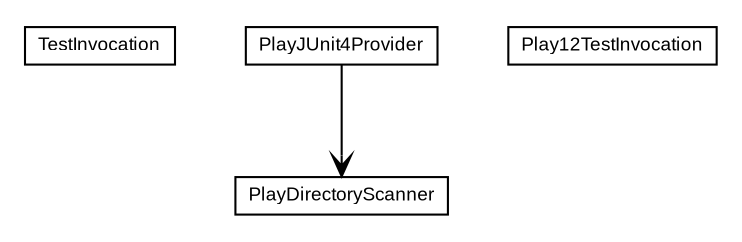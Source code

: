 #!/usr/local/bin/dot
#
# Class diagram 
# Generated by UmlGraph version 4.6 (http://www.spinellis.gr/sw/umlgraph)
#

digraph G {
	edge [fontname="arial",fontsize=10,labelfontname="arial",labelfontsize=10];
	node [fontname="arial",fontsize=10,shape=plaintext];
	// com.google.code.play.surefire.junit4.TestInvocation
	c321 [label=<<table border="0" cellborder="1" cellspacing="0" cellpadding="2" port="p" href="./TestInvocation.html">
		<tr><td><table border="0" cellspacing="0" cellpadding="1">
			<tr><td> TestInvocation </td></tr>
		</table></td></tr>
		</table>>, fontname="arial", fontcolor="black", fontsize=9.0];
	// com.google.code.play.surefire.junit4.PlayJUnit4Provider
	c322 [label=<<table border="0" cellborder="1" cellspacing="0" cellpadding="2" port="p" href="./PlayJUnit4Provider.html">
		<tr><td><table border="0" cellspacing="0" cellpadding="1">
			<tr><td> PlayJUnit4Provider </td></tr>
		</table></td></tr>
		</table>>, fontname="arial", fontcolor="black", fontsize=9.0];
	// com.google.code.play.surefire.junit4.PlayDirectoryScanner
	c323 [label=<<table border="0" cellborder="1" cellspacing="0" cellpadding="2" port="p" href="./PlayDirectoryScanner.html">
		<tr><td><table border="0" cellspacing="0" cellpadding="1">
			<tr><td> PlayDirectoryScanner </td></tr>
		</table></td></tr>
		</table>>, fontname="arial", fontcolor="black", fontsize=9.0];
	// com.google.code.play.surefire.junit4.Play12TestInvocation
	c324 [label=<<table border="0" cellborder="1" cellspacing="0" cellpadding="2" port="p" href="./Play12TestInvocation.html">
		<tr><td><table border="0" cellspacing="0" cellpadding="1">
			<tr><td> Play12TestInvocation </td></tr>
		</table></td></tr>
		</table>>, fontname="arial", fontcolor="black", fontsize=9.0];
	// com.google.code.play.surefire.junit4.PlayJUnit4Provider NAVASSOC com.google.code.play.surefire.junit4.PlayDirectoryScanner
	c322:p -> c323:p [taillabel="", label="", headlabel="", fontname="arial", fontcolor="black", fontsize=10.0, color="black", arrowhead=open];
}

